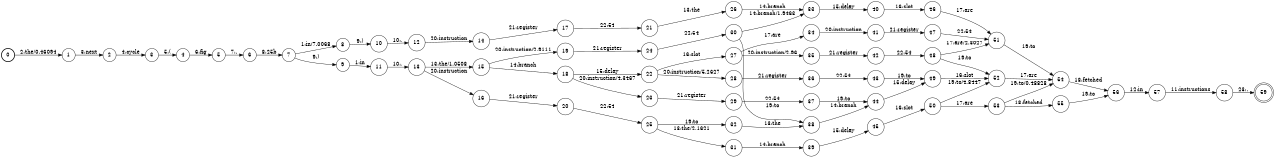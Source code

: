 digraph FST {
rankdir = LR;
size = "8.5,11";
label = "";
center = 1;
orientation = Portrait;
ranksep = "0.4";
nodesep = "0.25";
0 [label = "0", shape = circle, style = bold, fontsize = 14]
	0 -> 1 [label = "2:the/0.46094", fontsize = 14];
1 [label = "1", shape = circle, style = solid, fontsize = 14]
	1 -> 2 [label = "3:next", fontsize = 14];
2 [label = "2", shape = circle, style = solid, fontsize = 14]
	2 -> 3 [label = "4:cycle", fontsize = 14];
3 [label = "3", shape = circle, style = solid, fontsize = 14]
	3 -> 4 [label = "5:(", fontsize = 14];
4 [label = "4", shape = circle, style = solid, fontsize = 14]
	4 -> 5 [label = "6:fig", fontsize = 14];
5 [label = "5", shape = circle, style = solid, fontsize = 14]
	5 -> 6 [label = "7:.", fontsize = 14];
6 [label = "6", shape = circle, style = solid, fontsize = 14]
	6 -> 7 [label = "8:25b", fontsize = 14];
7 [label = "7", shape = circle, style = solid, fontsize = 14]
	7 -> 8 [label = "1:in/7.0068", fontsize = 14];
	7 -> 9 [label = "9:)", fontsize = 14];
8 [label = "8", shape = circle, style = solid, fontsize = 14]
	8 -> 10 [label = "9:)", fontsize = 14];
9 [label = "9", shape = circle, style = solid, fontsize = 14]
	9 -> 11 [label = "1:in", fontsize = 14];
10 [label = "10", shape = circle, style = solid, fontsize = 14]
	10 -> 12 [label = "10:,", fontsize = 14];
11 [label = "11", shape = circle, style = solid, fontsize = 14]
	11 -> 13 [label = "10:,", fontsize = 14];
12 [label = "12", shape = circle, style = solid, fontsize = 14]
	12 -> 14 [label = "20:instruction", fontsize = 14];
13 [label = "13", shape = circle, style = solid, fontsize = 14]
	13 -> 15 [label = "13:the/1.0508", fontsize = 14];
	13 -> 16 [label = "20:instruction", fontsize = 14];
14 [label = "14", shape = circle, style = solid, fontsize = 14]
	14 -> 17 [label = "21:register", fontsize = 14];
15 [label = "15", shape = circle, style = solid, fontsize = 14]
	15 -> 18 [label = "14:branch", fontsize = 14];
	15 -> 19 [label = "20:instruction/2.9111", fontsize = 14];
16 [label = "16", shape = circle, style = solid, fontsize = 14]
	16 -> 20 [label = "21:register", fontsize = 14];
17 [label = "17", shape = circle, style = solid, fontsize = 14]
	17 -> 21 [label = "22:54", fontsize = 14];
18 [label = "18", shape = circle, style = solid, fontsize = 14]
	18 -> 22 [label = "15:delay", fontsize = 14];
	18 -> 23 [label = "20:instruction/4.3467", fontsize = 14];
19 [label = "19", shape = circle, style = solid, fontsize = 14]
	19 -> 24 [label = "21:register", fontsize = 14];
20 [label = "20", shape = circle, style = solid, fontsize = 14]
	20 -> 25 [label = "22:54", fontsize = 14];
21 [label = "21", shape = circle, style = solid, fontsize = 14]
	21 -> 26 [label = "13:the", fontsize = 14];
22 [label = "22", shape = circle, style = solid, fontsize = 14]
	22 -> 27 [label = "16:slot", fontsize = 14];
	22 -> 28 [label = "20:instruction/5.2627", fontsize = 14];
23 [label = "23", shape = circle, style = solid, fontsize = 14]
	23 -> 29 [label = "21:register", fontsize = 14];
24 [label = "24", shape = circle, style = solid, fontsize = 14]
	24 -> 30 [label = "22:54", fontsize = 14];
25 [label = "25", shape = circle, style = solid, fontsize = 14]
	25 -> 31 [label = "13:the/2.1621", fontsize = 14];
	25 -> 32 [label = "19:to", fontsize = 14];
26 [label = "26", shape = circle, style = solid, fontsize = 14]
	26 -> 33 [label = "14:branch", fontsize = 14];
27 [label = "27", shape = circle, style = solid, fontsize = 14]
	27 -> 34 [label = "17:are", fontsize = 14];
	27 -> 35 [label = "20:instruction/2.96", fontsize = 14];
28 [label = "28", shape = circle, style = solid, fontsize = 14]
	28 -> 36 [label = "21:register", fontsize = 14];
29 [label = "29", shape = circle, style = solid, fontsize = 14]
	29 -> 37 [label = "22:54", fontsize = 14];
30 [label = "30", shape = circle, style = solid, fontsize = 14]
	30 -> 33 [label = "14:branch/1.9463", fontsize = 14];
	30 -> 38 [label = "19:to", fontsize = 14];
31 [label = "31", shape = circle, style = solid, fontsize = 14]
	31 -> 39 [label = "14:branch", fontsize = 14];
32 [label = "32", shape = circle, style = solid, fontsize = 14]
	32 -> 38 [label = "13:the", fontsize = 14];
33 [label = "33", shape = circle, style = solid, fontsize = 14]
	33 -> 40 [label = "15:delay", fontsize = 14];
34 [label = "34", shape = circle, style = solid, fontsize = 14]
	34 -> 41 [label = "20:instruction", fontsize = 14];
35 [label = "35", shape = circle, style = solid, fontsize = 14]
	35 -> 42 [label = "21:register", fontsize = 14];
36 [label = "36", shape = circle, style = solid, fontsize = 14]
	36 -> 43 [label = "22:54", fontsize = 14];
37 [label = "37", shape = circle, style = solid, fontsize = 14]
	37 -> 44 [label = "19:to", fontsize = 14];
38 [label = "38", shape = circle, style = solid, fontsize = 14]
	38 -> 44 [label = "14:branch", fontsize = 14];
39 [label = "39", shape = circle, style = solid, fontsize = 14]
	39 -> 45 [label = "15:delay", fontsize = 14];
40 [label = "40", shape = circle, style = solid, fontsize = 14]
	40 -> 46 [label = "16:slot", fontsize = 14];
41 [label = "41", shape = circle, style = solid, fontsize = 14]
	41 -> 47 [label = "21:register", fontsize = 14];
42 [label = "42", shape = circle, style = solid, fontsize = 14]
	42 -> 48 [label = "22:54", fontsize = 14];
43 [label = "43", shape = circle, style = solid, fontsize = 14]
	43 -> 49 [label = "19:to", fontsize = 14];
44 [label = "44", shape = circle, style = solid, fontsize = 14]
	44 -> 49 [label = "15:delay", fontsize = 14];
45 [label = "45", shape = circle, style = solid, fontsize = 14]
	45 -> 50 [label = "16:slot", fontsize = 14];
46 [label = "46", shape = circle, style = solid, fontsize = 14]
	46 -> 51 [label = "17:are", fontsize = 14];
47 [label = "47", shape = circle, style = solid, fontsize = 14]
	47 -> 51 [label = "22:54", fontsize = 14];
48 [label = "48", shape = circle, style = solid, fontsize = 14]
	48 -> 51 [label = "17:are/2.3027", fontsize = 14];
	48 -> 52 [label = "19:to", fontsize = 14];
49 [label = "49", shape = circle, style = solid, fontsize = 14]
	49 -> 52 [label = "16:slot", fontsize = 14];
50 [label = "50", shape = circle, style = solid, fontsize = 14]
	50 -> 53 [label = "17:are", fontsize = 14];
	50 -> 52 [label = "19:to/4.8447", fontsize = 14];
51 [label = "51", shape = circle, style = solid, fontsize = 14]
	51 -> 54 [label = "19:to", fontsize = 14];
52 [label = "52", shape = circle, style = solid, fontsize = 14]
	52 -> 54 [label = "17:are", fontsize = 14];
53 [label = "53", shape = circle, style = solid, fontsize = 14]
	53 -> 55 [label = "18:fetched", fontsize = 14];
	53 -> 54 [label = "19:to/0.48828", fontsize = 14];
54 [label = "54", shape = circle, style = solid, fontsize = 14]
	54 -> 56 [label = "18:fetched", fontsize = 14];
55 [label = "55", shape = circle, style = solid, fontsize = 14]
	55 -> 56 [label = "19:to", fontsize = 14];
56 [label = "56", shape = circle, style = solid, fontsize = 14]
	56 -> 57 [label = "12:in", fontsize = 14];
57 [label = "57", shape = circle, style = solid, fontsize = 14]
	57 -> 58 [label = "11:instructions", fontsize = 14];
58 [label = "58", shape = circle, style = solid, fontsize = 14]
	58 -> 59 [label = "23:.", fontsize = 14];
59 [label = "59", shape = doublecircle, style = solid, fontsize = 14]
}
